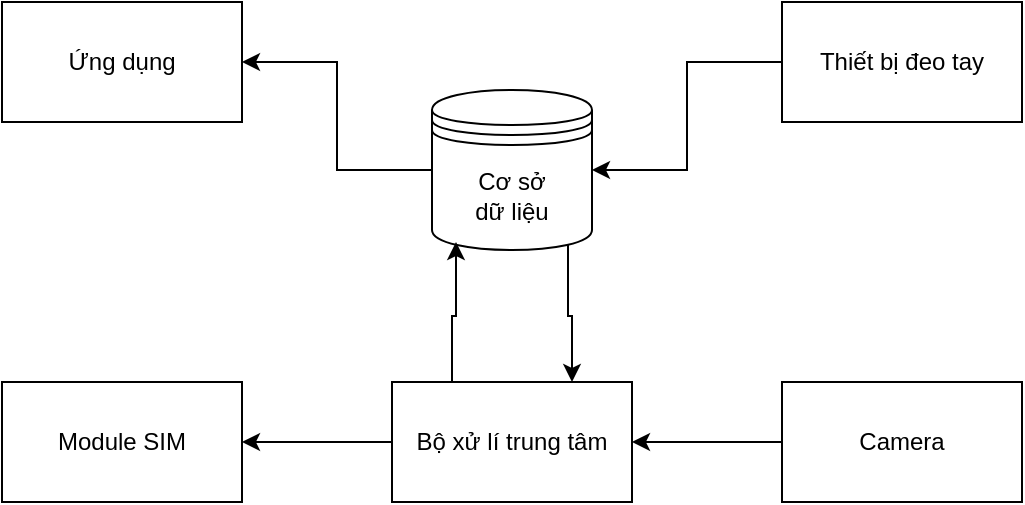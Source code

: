 <mxfile version="24.8.2">
  <diagram name="Trang-1" id="S9i2OBRLTg7QMxOPiJB9">
    <mxGraphModel dx="1050" dy="603" grid="0" gridSize="10" guides="1" tooltips="1" connect="1" arrows="1" fold="1" page="1" pageScale="1" pageWidth="1169" pageHeight="827" math="0" shadow="0">
      <root>
        <mxCell id="0" />
        <mxCell id="1" parent="0" />
        <mxCell id="4NkoSXFLT1goXovEGL0W-24" style="edgeStyle=orthogonalEdgeStyle;rounded=0;orthogonalLoop=1;jettySize=auto;html=1;exitX=0;exitY=0.5;exitDx=0;exitDy=0;entryX=1;entryY=0.5;entryDx=0;entryDy=0;" edge="1" parent="1" source="4NkoSXFLT1goXovEGL0W-4" target="4NkoSXFLT1goXovEGL0W-20">
          <mxGeometry relative="1" as="geometry" />
        </mxCell>
        <mxCell id="4NkoSXFLT1goXovEGL0W-26" style="edgeStyle=orthogonalEdgeStyle;rounded=0;orthogonalLoop=1;jettySize=auto;html=1;exitX=0.85;exitY=0.95;exitDx=0;exitDy=0;exitPerimeter=0;entryX=0.75;entryY=0;entryDx=0;entryDy=0;" edge="1" parent="1" source="4NkoSXFLT1goXovEGL0W-4" target="4NkoSXFLT1goXovEGL0W-18">
          <mxGeometry relative="1" as="geometry" />
        </mxCell>
        <mxCell id="4NkoSXFLT1goXovEGL0W-4" value="Cơ sở&lt;div&gt;dữ liệu&lt;/div&gt;" style="shape=datastore;whiteSpace=wrap;html=1;" vertex="1" parent="1">
          <mxGeometry x="545" y="374" width="80" height="80" as="geometry" />
        </mxCell>
        <mxCell id="4NkoSXFLT1goXovEGL0W-14" style="edgeStyle=orthogonalEdgeStyle;rounded=0;orthogonalLoop=1;jettySize=auto;html=1;entryX=1;entryY=0.5;entryDx=0;entryDy=0;" edge="1" parent="1" source="4NkoSXFLT1goXovEGL0W-13" target="4NkoSXFLT1goXovEGL0W-18">
          <mxGeometry relative="1" as="geometry">
            <mxPoint x="685" y="610" as="targetPoint" />
          </mxGeometry>
        </mxCell>
        <mxCell id="4NkoSXFLT1goXovEGL0W-13" value="Camera" style="rounded=0;whiteSpace=wrap;html=1;" vertex="1" parent="1">
          <mxGeometry x="720" y="520" width="120" height="60" as="geometry" />
        </mxCell>
        <mxCell id="4NkoSXFLT1goXovEGL0W-28" style="edgeStyle=orthogonalEdgeStyle;rounded=0;orthogonalLoop=1;jettySize=auto;html=1;" edge="1" parent="1" source="4NkoSXFLT1goXovEGL0W-18" target="4NkoSXFLT1goXovEGL0W-27">
          <mxGeometry relative="1" as="geometry" />
        </mxCell>
        <mxCell id="4NkoSXFLT1goXovEGL0W-18" value="Bộ xử lí trung tâm" style="rounded=0;whiteSpace=wrap;html=1;" vertex="1" parent="1">
          <mxGeometry x="525" y="520" width="120" height="60" as="geometry" />
        </mxCell>
        <mxCell id="4NkoSXFLT1goXovEGL0W-20" value="Ứng dụng" style="rounded=0;whiteSpace=wrap;html=1;" vertex="1" parent="1">
          <mxGeometry x="330" y="330" width="120" height="60" as="geometry" />
        </mxCell>
        <mxCell id="4NkoSXFLT1goXovEGL0W-23" style="edgeStyle=orthogonalEdgeStyle;rounded=0;orthogonalLoop=1;jettySize=auto;html=1;entryX=1;entryY=0.5;entryDx=0;entryDy=0;" edge="1" parent="1" source="4NkoSXFLT1goXovEGL0W-22" target="4NkoSXFLT1goXovEGL0W-4">
          <mxGeometry relative="1" as="geometry" />
        </mxCell>
        <mxCell id="4NkoSXFLT1goXovEGL0W-22" value="Thiết bị đeo tay" style="rounded=0;whiteSpace=wrap;html=1;" vertex="1" parent="1">
          <mxGeometry x="720" y="330" width="120" height="60" as="geometry" />
        </mxCell>
        <mxCell id="4NkoSXFLT1goXovEGL0W-25" style="edgeStyle=orthogonalEdgeStyle;rounded=0;orthogonalLoop=1;jettySize=auto;html=1;exitX=0.25;exitY=0;exitDx=0;exitDy=0;entryX=0.15;entryY=0.95;entryDx=0;entryDy=0;entryPerimeter=0;" edge="1" parent="1" source="4NkoSXFLT1goXovEGL0W-18" target="4NkoSXFLT1goXovEGL0W-4">
          <mxGeometry relative="1" as="geometry" />
        </mxCell>
        <mxCell id="4NkoSXFLT1goXovEGL0W-27" value="Module SIM" style="rounded=0;whiteSpace=wrap;html=1;" vertex="1" parent="1">
          <mxGeometry x="330" y="520" width="120" height="60" as="geometry" />
        </mxCell>
      </root>
    </mxGraphModel>
  </diagram>
</mxfile>
